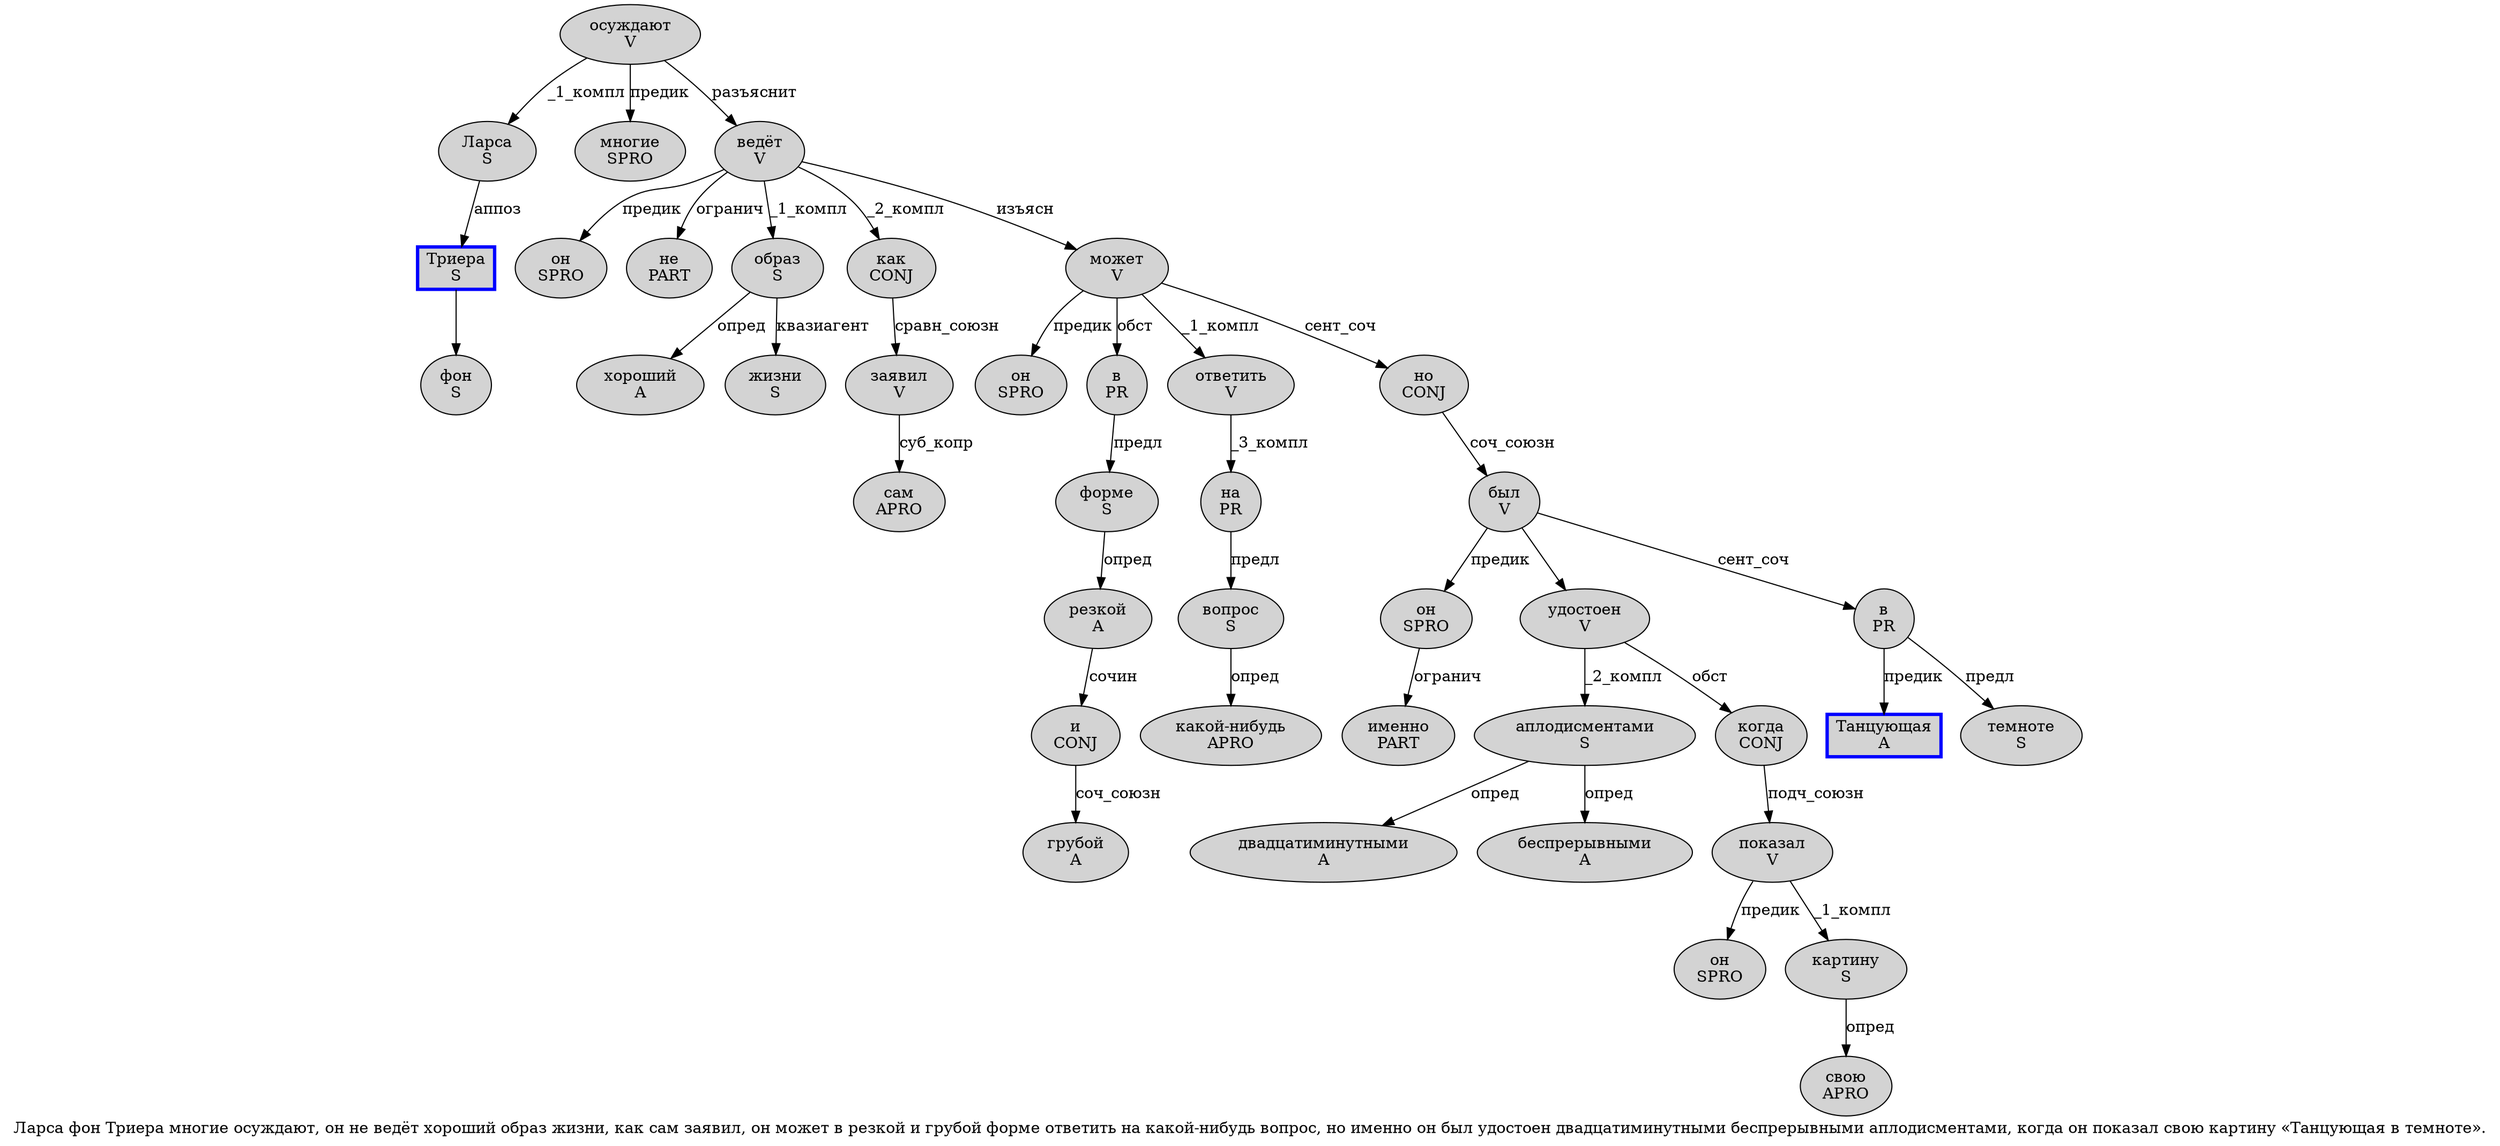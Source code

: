 digraph SENTENCE_1237 {
	graph [label="Ларса фон Триера многие осуждают, он не ведёт хороший образ жизни, как сам заявил, он может в резкой и грубой форме ответить на какой-нибудь вопрос, но именно он был удостоен двадцатиминутными беспрерывными аплодисментами, когда он показал свою картину «Танцующая в темноте»."]
	node [style=filled]
		0 [label="Ларса
S" color="" fillcolor=lightgray penwidth=1 shape=ellipse]
		1 [label="фон
S" color="" fillcolor=lightgray penwidth=1 shape=ellipse]
		2 [label="Триера
S" color=blue fillcolor=lightgray penwidth=3 shape=box]
		3 [label="многие
SPRO" color="" fillcolor=lightgray penwidth=1 shape=ellipse]
		4 [label="осуждают
V" color="" fillcolor=lightgray penwidth=1 shape=ellipse]
		6 [label="он
SPRO" color="" fillcolor=lightgray penwidth=1 shape=ellipse]
		7 [label="не
PART" color="" fillcolor=lightgray penwidth=1 shape=ellipse]
		8 [label="ведёт
V" color="" fillcolor=lightgray penwidth=1 shape=ellipse]
		9 [label="хороший
A" color="" fillcolor=lightgray penwidth=1 shape=ellipse]
		10 [label="образ
S" color="" fillcolor=lightgray penwidth=1 shape=ellipse]
		11 [label="жизни
S" color="" fillcolor=lightgray penwidth=1 shape=ellipse]
		13 [label="как
CONJ" color="" fillcolor=lightgray penwidth=1 shape=ellipse]
		14 [label="сам
APRO" color="" fillcolor=lightgray penwidth=1 shape=ellipse]
		15 [label="заявил
V" color="" fillcolor=lightgray penwidth=1 shape=ellipse]
		17 [label="он
SPRO" color="" fillcolor=lightgray penwidth=1 shape=ellipse]
		18 [label="может
V" color="" fillcolor=lightgray penwidth=1 shape=ellipse]
		19 [label="в
PR" color="" fillcolor=lightgray penwidth=1 shape=ellipse]
		20 [label="резкой
A" color="" fillcolor=lightgray penwidth=1 shape=ellipse]
		21 [label="и
CONJ" color="" fillcolor=lightgray penwidth=1 shape=ellipse]
		22 [label="грубой
A" color="" fillcolor=lightgray penwidth=1 shape=ellipse]
		23 [label="форме
S" color="" fillcolor=lightgray penwidth=1 shape=ellipse]
		24 [label="ответить
V" color="" fillcolor=lightgray penwidth=1 shape=ellipse]
		25 [label="на
PR" color="" fillcolor=lightgray penwidth=1 shape=ellipse]
		26 [label="какой-нибудь
APRO" color="" fillcolor=lightgray penwidth=1 shape=ellipse]
		27 [label="вопрос
S" color="" fillcolor=lightgray penwidth=1 shape=ellipse]
		29 [label="но
CONJ" color="" fillcolor=lightgray penwidth=1 shape=ellipse]
		30 [label="именно
PART" color="" fillcolor=lightgray penwidth=1 shape=ellipse]
		31 [label="он
SPRO" color="" fillcolor=lightgray penwidth=1 shape=ellipse]
		32 [label="был
V" color="" fillcolor=lightgray penwidth=1 shape=ellipse]
		33 [label="удостоен
V" color="" fillcolor=lightgray penwidth=1 shape=ellipse]
		34 [label="двадцатиминутными
A" color="" fillcolor=lightgray penwidth=1 shape=ellipse]
		35 [label="беспрерывными
A" color="" fillcolor=lightgray penwidth=1 shape=ellipse]
		36 [label="аплодисментами
S" color="" fillcolor=lightgray penwidth=1 shape=ellipse]
		38 [label="когда
CONJ" color="" fillcolor=lightgray penwidth=1 shape=ellipse]
		39 [label="он
SPRO" color="" fillcolor=lightgray penwidth=1 shape=ellipse]
		40 [label="показал
V" color="" fillcolor=lightgray penwidth=1 shape=ellipse]
		41 [label="свою
APRO" color="" fillcolor=lightgray penwidth=1 shape=ellipse]
		42 [label="картину
S" color="" fillcolor=lightgray penwidth=1 shape=ellipse]
		44 [label="Танцующая
A" color=blue fillcolor=lightgray penwidth=3 shape=box]
		45 [label="в
PR" color="" fillcolor=lightgray penwidth=1 shape=ellipse]
		46 [label="темноте
S" color="" fillcolor=lightgray penwidth=1 shape=ellipse]
			18 -> 17 [label="предик"]
			18 -> 19 [label="обст"]
			18 -> 24 [label="_1_компл"]
			18 -> 29 [label="сент_соч"]
			24 -> 25 [label="_3_компл"]
			20 -> 21 [label="сочин"]
			23 -> 20 [label="опред"]
			4 -> 0 [label="_1_компл"]
			4 -> 3 [label="предик"]
			4 -> 8 [label="разъяснит"]
			10 -> 9 [label="опред"]
			10 -> 11 [label="квазиагент"]
			15 -> 14 [label="суб_копр"]
			40 -> 39 [label="предик"]
			40 -> 42 [label="_1_компл"]
			8 -> 6 [label="предик"]
			8 -> 7 [label="огранич"]
			8 -> 10 [label="_1_компл"]
			8 -> 13 [label="_2_компл"]
			8 -> 18 [label="изъясн"]
			31 -> 30 [label="огранич"]
			38 -> 40 [label="подч_союзн"]
			13 -> 15 [label="сравн_союзн"]
			27 -> 26 [label="опред"]
			45 -> 44 [label="предик"]
			45 -> 46 [label="предл"]
			33 -> 36 [label="_2_компл"]
			33 -> 38 [label="обст"]
			29 -> 32 [label="соч_союзн"]
			19 -> 23 [label="предл"]
			2 -> 1
			32 -> 31 [label="предик"]
			32 -> 33
			32 -> 45 [label="сент_соч"]
			0 -> 2 [label="аппоз"]
			36 -> 34 [label="опред"]
			36 -> 35 [label="опред"]
			25 -> 27 [label="предл"]
			21 -> 22 [label="соч_союзн"]
			42 -> 41 [label="опред"]
}